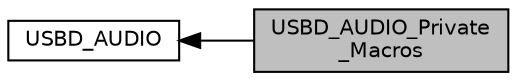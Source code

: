 digraph "USBD_AUDIO_Private_Macros"
{
  edge [fontname="Helvetica",fontsize="10",labelfontname="Helvetica",labelfontsize="10"];
  node [fontname="Helvetica",fontsize="10",shape=record];
  rankdir=LR;
  Node1 [label="USBD_AUDIO",height=0.2,width=0.4,color="black", fillcolor="white", style="filled",URL="$group___u_s_b_d___a_u_d_i_o.html",tooltip="This file is the Header file for usbd_audio.c. "];
  Node0 [label="USBD_AUDIO_Private\l_Macros",height=0.2,width=0.4,color="black", fillcolor="grey75", style="filled", fontcolor="black"];
  Node1->Node0 [shape=plaintext, dir="back", style="solid"];
}

